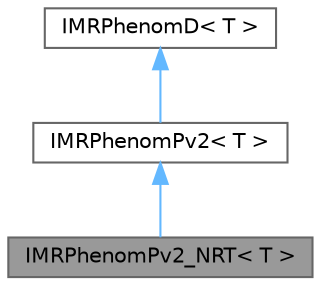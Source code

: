 digraph "IMRPhenomPv2_NRT&lt; T &gt;"
{
 // LATEX_PDF_SIZE
  bgcolor="transparent";
  edge [fontname=Helvetica,fontsize=10,labelfontname=Helvetica,labelfontsize=10];
  node [fontname=Helvetica,fontsize=10,shape=box,height=0.2,width=0.4];
  Node1 [label="IMRPhenomPv2_NRT\< T \>",height=0.2,width=0.4,color="gray40", fillcolor="grey60", style="filled", fontcolor="black",tooltip=" "];
  Node2 -> Node1 [dir="back",color="steelblue1",style="solid"];
  Node2 [label="IMRPhenomPv2\< T \>",height=0.2,width=0.4,color="gray40", fillcolor="white", style="filled",URL="$classIMRPhenomPv2.html",tooltip=" "];
  Node3 -> Node2 [dir="back",color="steelblue1",style="solid"];
  Node3 [label="IMRPhenomD\< T \>",height=0.2,width=0.4,color="gray40", fillcolor="white", style="filled",tooltip=" "];
}

